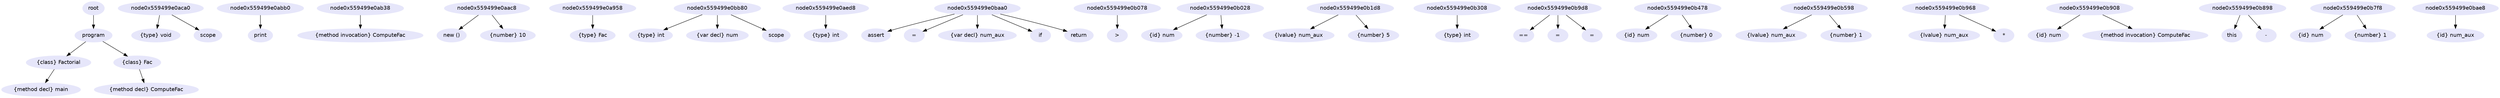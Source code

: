 digraph program {
graph [nodesep=0.5];
node [fontname="Helvetica", color="Lavender", style="filled"];node0 [label="root"];
node0x559499e0ad90 [label="program"];
node0 -> node0x559499e0ad90
node0x559499e0acd0 [label="{class} Factorial"];
node0x559499e0ad90 -> node0x559499e0acd0
node0x559499e0ac40 [label="{method decl} main"];
node0x559499e0acd0 -> node0x559499e0ac40
node0x559499e0abe0 [label="{type} void"];
node0x559499e0aca0 -> node0x559499e0abe0
node0x559499e0ab90 [label="scope"];
node0x559499e0aca0 -> node0x559499e0ab90
node0x559499e0ab20 [label="print"];
node0x559499e0abb0 -> node0x559499e0ab20
node0x559499e0aa60 [label="{method invocation} ComputeFac"];
node0x559499e0ab38 -> node0x559499e0aa60
node0x559499e0a930 [label="new ()"];
node0x559499e0aac8 -> node0x559499e0a930
node0x559499e0a990 [label="{type} Fac"];
node0x559499e0a958 -> node0x559499e0a990
node0x559499e0a9f0 [label="{number} 10"];
node0x559499e0aac8 -> node0x559499e0a9f0
node0x559499e0bc70 [label="{class} Fac"];
node0x559499e0ad90 -> node0x559499e0bc70
node0x559499e0bb20 [label="{method decl} ComputeFac"];
node0x559499e0bc70 -> node0x559499e0bb20
node0x559499e0ade0 [label="{type} int"];
node0x559499e0bb80 -> node0x559499e0ade0
node0x559499e0aea0 [label="{var decl} num"];
node0x559499e0bb80 -> node0x559499e0aea0
node0x559499e0ae40 [label="{type} int"];
node0x559499e0aed8 -> node0x559499e0ae40
node0x559499e0ba80 [label="scope"];
node0x559499e0bb80 -> node0x559499e0ba80
node0x559499e0b060 [label="assert"];
node0x559499e0baa0 -> node0x559499e0b060
node0x559499e0aff0 [label=">"];
node0x559499e0b078 -> node0x559499e0aff0
node0x559499e0af30 [label="{id} num"];
node0x559499e0b028 -> node0x559499e0af30
node0x559499e0afa0 [label="{number} -1"];
node0x559499e0b028 -> node0x559499e0afa0
node0x559499e0b1b0 [label="="];
node0x559499e0baa0 -> node0x559499e0b1b0
node0x559499e0b0f0 [label="{lvalue} num_aux"];
node0x559499e0b1d8 -> node0x559499e0b0f0
node0x559499e0b160 [label="{number} 5"];
node0x559499e0b1d8 -> node0x559499e0b160
node0x559499e0b2d0 [label="{var decl} num_aux"];
node0x559499e0baa0 -> node0x559499e0b2d0
node0x559499e0b270 [label="{type} int"];
node0x559499e0b308 -> node0x559499e0b270
node0x559499e0b9a0 [label="if"];
node0x559499e0baa0 -> node0x559499e0b9a0
node0x559499e0b440 [label="=="];
node0x559499e0b9d8 -> node0x559499e0b440
node0x559499e0b3d0 [label="{id} num"];
node0x559499e0b478 -> node0x559499e0b3d0
node0x559499e0b340 [label="{number} 0"];
node0x559499e0b478 -> node0x559499e0b340
node0x559499e0b570 [label="="];
node0x559499e0b9d8 -> node0x559499e0b570
node0x559499e0b4b0 [label="{lvalue} num_aux"];
node0x559499e0b598 -> node0x559499e0b4b0
node0x559499e0b520 [label="{number} 1"];
node0x559499e0b598 -> node0x559499e0b520
node0x559499e0b940 [label="="];
node0x559499e0b9d8 -> node0x559499e0b940
node0x559499e0b5d0 [label="{lvalue} num_aux"];
node0x559499e0b968 -> node0x559499e0b5d0
node0x559499e0b8d0 [label="*"];
node0x559499e0b968 -> node0x559499e0b8d0
node0x559499e0b640 [label="{id} num"];
node0x559499e0b908 -> node0x559499e0b640
node0x559499e0b830 [label="{method invocation} ComputeFac"];
node0x559499e0b908 -> node0x559499e0b830
node0x559499e0b6b0 [label="this"];
node0x559499e0b898 -> node0x559499e0b6b0
node0x559499e0b7c0 [label="-"];
node0x559499e0b898 -> node0x559499e0b7c0
node0x559499e0b700 [label="{id} num"];
node0x559499e0b7f8 -> node0x559499e0b700
node0x559499e0b770 [label="{number} 1"];
node0x559499e0b7f8 -> node0x559499e0b770
node0x559499e0bad0 [label="return"];
node0x559499e0baa0 -> node0x559499e0bad0
node0x559499e0ba10 [label="{id} num_aux"];
node0x559499e0bae8 -> node0x559499e0ba10
}
